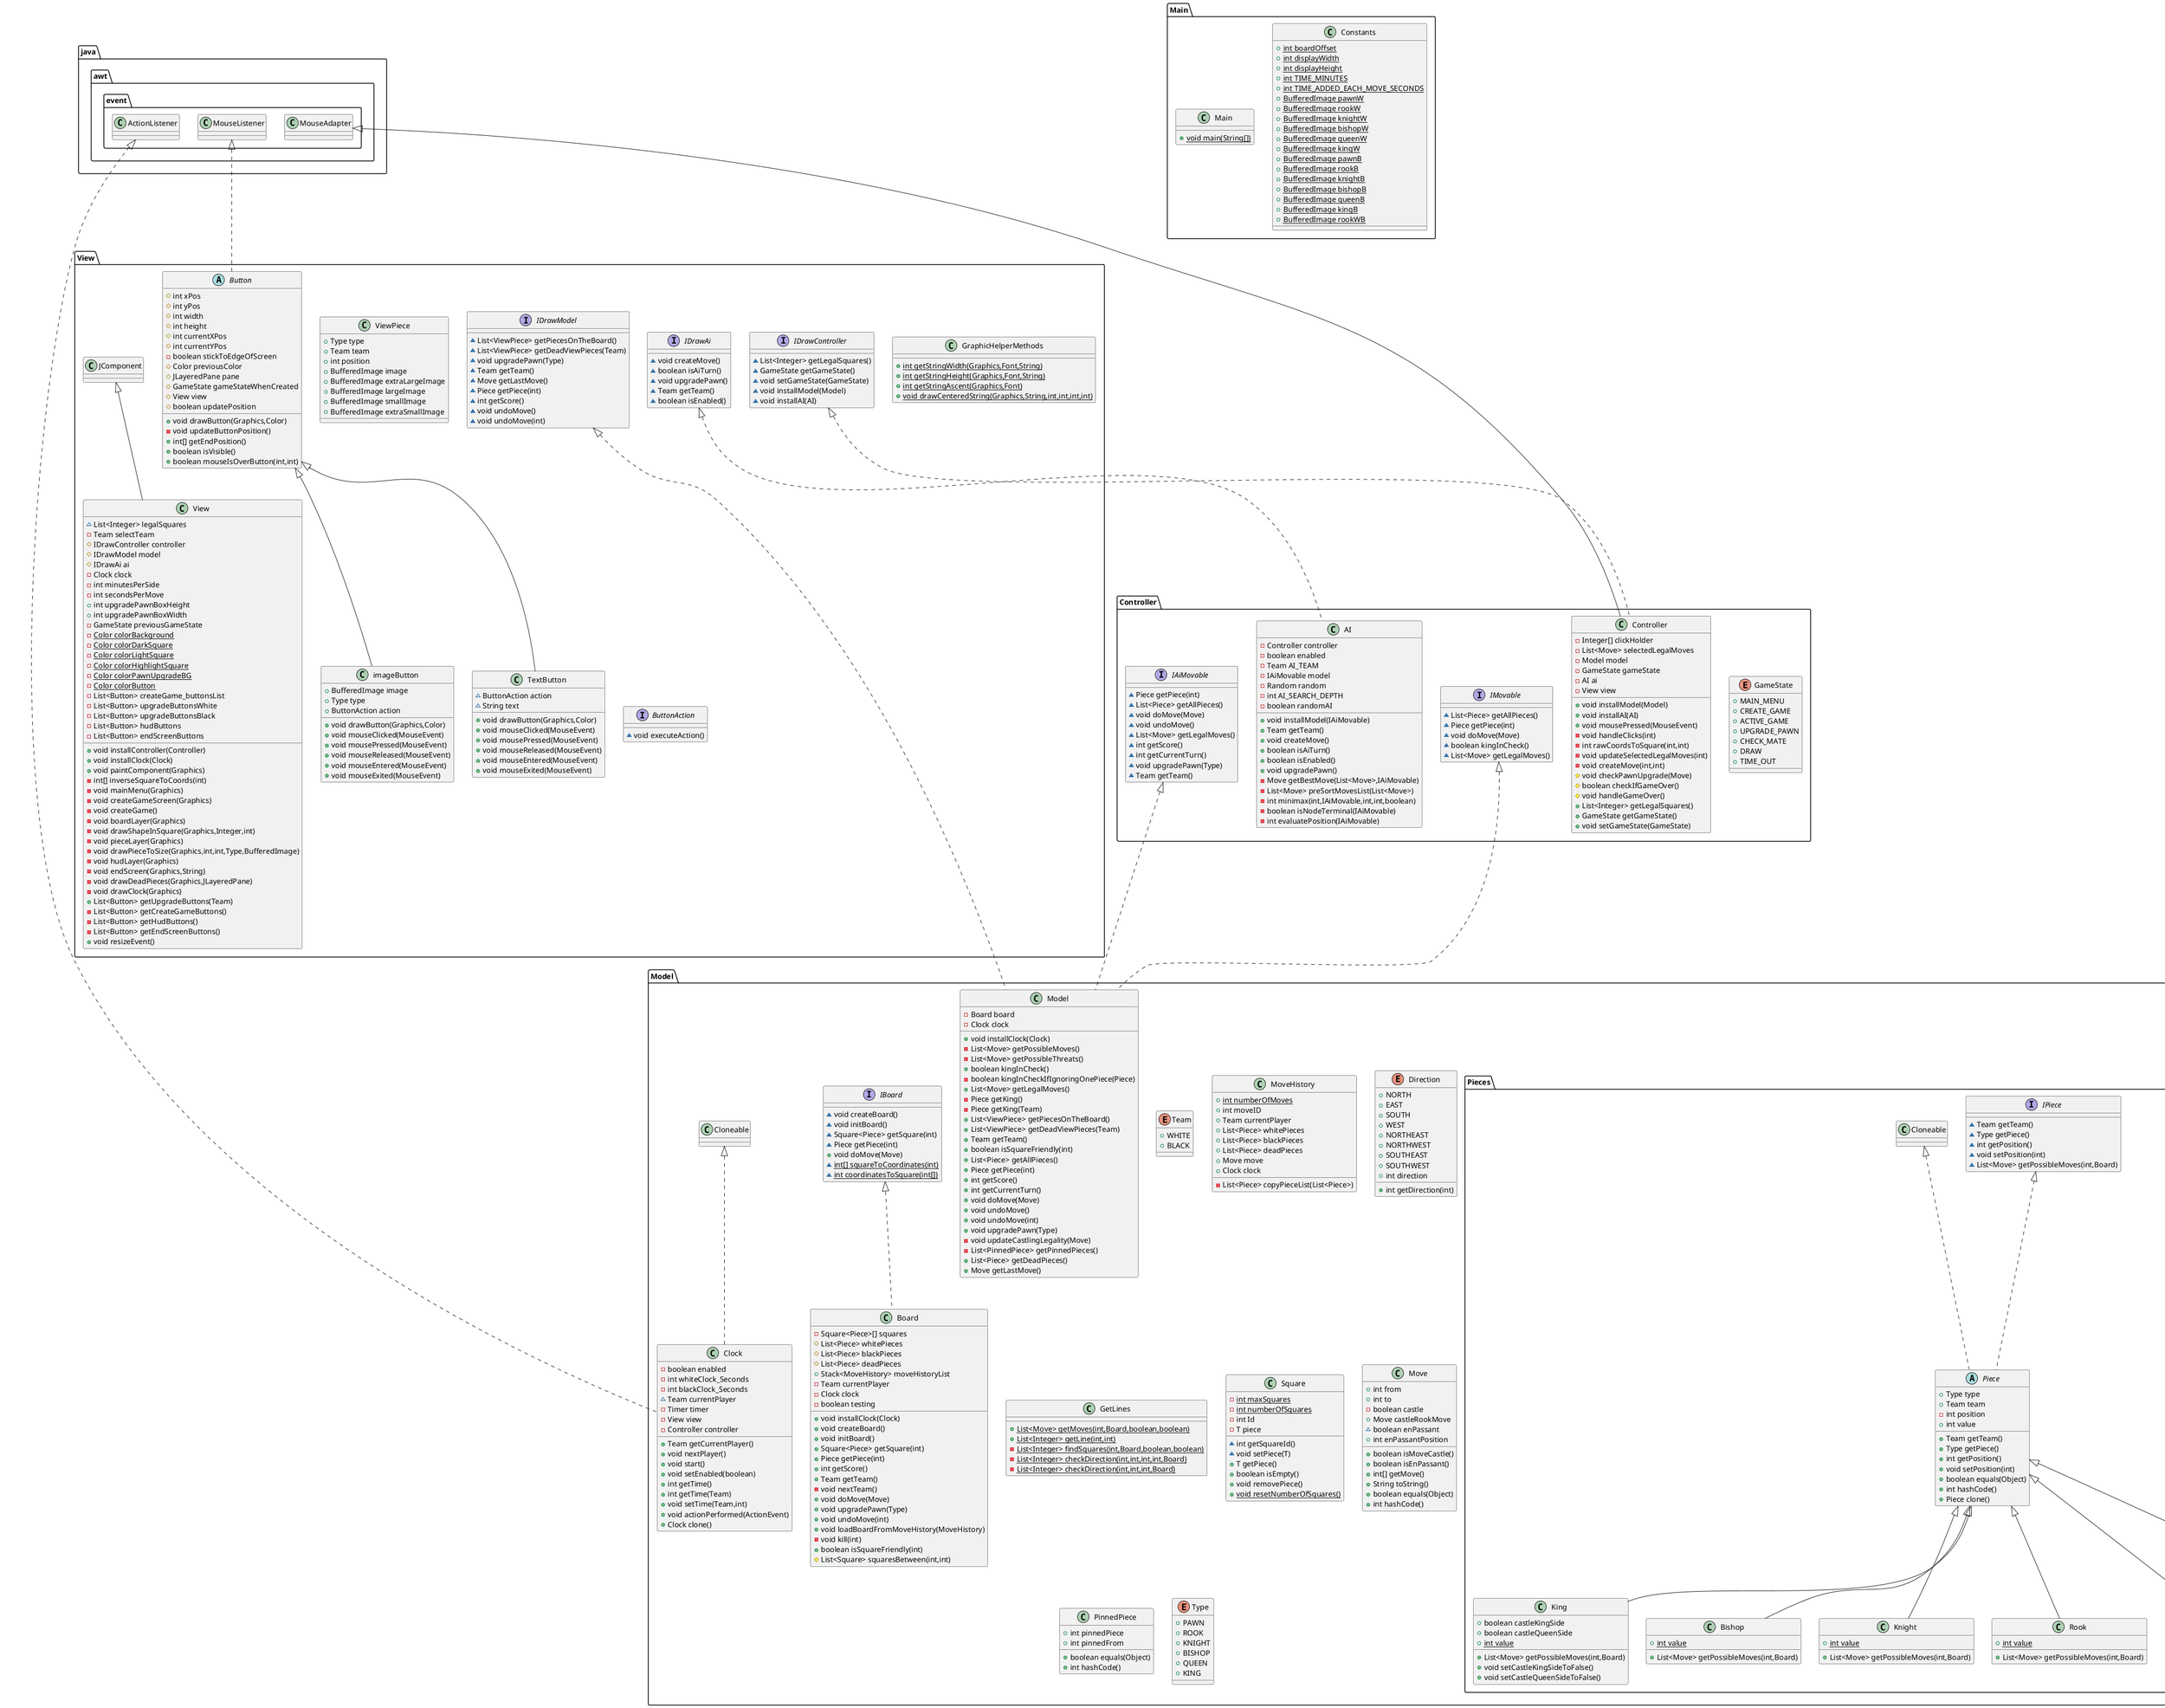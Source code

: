 @startuml
class View.ViewPiece {
+ Type type
+ Team team
+ int position
+ BufferedImage image
+ BufferedImage extraLargeImage
+ BufferedImage largeImage
+ BufferedImage smallImage
+ BufferedImage extraSmallImage
}
class Model.Pieces.Pawn {
+ {static} int value
+ List<Move> getPossibleMoves(int,Board)
+ List<Move> getPossibleThreats(int,Board)
}
class Model.Clock {
- boolean enabled
- int whiteClock_Seconds
- int blackClock_Seconds
~ Team currentPlayer
- Timer timer
- View view
- Controller controller
+ Team getCurrentPlayer()
+ void nextPlayer()
+ void start()
+ void setEnabled(boolean)
+ int getTime()
+ int getTime(Team)
+ void setTime(Team,int)
+ void actionPerformed(ActionEvent)
+ Clock clone()
}
enum Model.Team {
+  WHITE
+  BLACK
}
class Model.MoveHistory {
+ {static} int numberOfMoves
+ int moveID
+ Team currentPlayer
+ List<Piece> whitePieces
+ List<Piece> blackPieces
+ List<Piece> deadPieces
+ Move move
+ Clock clock
- List<Piece> copyPieceList(List<Piece>)
}
interface View.IDrawAi {
~ void createMove()
~ boolean isAiTurn()
~ void upgradePawn()
~ Team getTeam()
~ boolean isEnabled()
}
interface View.IDrawModel {
~ List<ViewPiece> getPiecesOnTheBoard()
~ List<ViewPiece> getDeadViewPieces(Team)
~ void upgradePawn(Type)
~ Team getTeam()
~ Move getLastMove()
~ Piece getPiece(int)
~ int getScore()
~ void undoMove()
~ void undoMove(int)
}
enum Model.Direction {
+  NORTH
+  EAST
+  SOUTH
+  WEST
+  NORTHEAST
+  NORTHWEST
+  SOUTHEAST
+  SOUTHWEST
+ int direction
+ int getDirection(int)
}
class Model.Model {
- Board board
- Clock clock
+ void installClock(Clock)
- List<Move> getPossibleMoves()
- List<Move> getPossibleThreats()
+ boolean kingInCheck()
- boolean kingInCheckIfIgnoringOnePiece(Piece)
+ List<Move> getLegalMoves()
- Piece getKing()
- Piece getKing(Team)
+ List<ViewPiece> getPiecesOnTheBoard()
+ List<ViewPiece> getDeadViewPieces(Team)
+ Team getTeam()
+ boolean isSquareFriendly(int)
+ List<Piece> getAllPieces()
+ Piece getPiece(int)
+ int getScore()
+ int getCurrentTurn()
+ void doMove(Move)
+ void undoMove()
+ void undoMove(int)
+ void upgradePawn(Type)
- void updateCastlingLegality(Move)
- List<PinnedPiece> getPinnedPieces()
+ List<Piece> getDeadPieces()
+ Move getLastMove()
}
enum Controller.GameState {
+  MAIN_MENU
+  CREATE_GAME
+  ACTIVE_GAME
+  UPGRADE_PAWN
+  CHECK_MATE
+  DRAW
+  TIME_OUT
}
class Controller.Controller {
- Integer[] clickHolder
- List<Move> selectedLegalMoves
- Model model
- GameState gameState
- AI ai
- View view
+ void installModel(Model)
+ void installAI(AI)
+ void mousePressed(MouseEvent)
- void handleClicks(int)
- int rawCoordsToSquare(int,int)
- void updateSelectedLegalMoves(int)
- void createMove(int,int)
# void checkPawnUpgrade(Move)
# boolean checkIfGameOver()
# void handleGameOver()
+ List<Integer> getLegalSquares()
+ GameState getGameState()
+ void setGameState(GameState)
}
class Model.GetLines {
+ {static} List<Move> getMoves(int,Board,boolean,boolean)
+ {static} List<Integer> getLine(int,int)
- {static} List<Integer> findSquares(int,Board,boolean,boolean)
- {static} List<Integer> checkDirection(int,int,int,int,Board)
- {static} List<Integer> checkDirection(int,int,int,Board)
}
class Model.Pieces.Queen {
+ {static} int value
+ List<Move> getPossibleMoves(int,Board)
}
interface Controller.IMovable {
~ List<Piece> getAllPieces()
~ Piece getPiece(int)
~ void doMove(Move)
~ boolean kingInCheck()
~ List<Move> getLegalMoves()
}
class View.TextButton {
~ ButtonAction action
~ String text
+ void drawButton(Graphics,Color)
+ void mouseClicked(MouseEvent)
+ void mousePressed(MouseEvent)
+ void mouseReleased(MouseEvent)
+ void mouseEntered(MouseEvent)
+ void mouseExited(MouseEvent)
}
class Model.Square {
- {static} int maxSquares
- {static} int numberOfSquares
- int Id
- T piece
~ int getSquareId()
~ void setPiece(T)
+ T getPiece()
+ boolean isEmpty()
+ void removePiece()
+ {static} void resetNumberOfSquares()
}
class Model.Pieces.King {
+ boolean castleKingSide
+ boolean castleQueenSide
+ {static} int value
+ List<Move> getPossibleMoves(int,Board)
+ void setCastleKingSideToFalse()
+ void setCastleQueenSideToFalse()
}
class Model.Pieces.Bishop {
+ {static} int value
+ List<Move> getPossibleMoves(int,Board)
}
class View.GraphicHelperMethods {
+ {static} int getStringWidth(Graphics,Font,String)
+ {static} int getStringHeight(Graphics,Font,String)
+ {static} int getStringAscent(Graphics,Font)
+ {static} void drawCenteredString(Graphics,String,int,int,int,int)
}
class Controller.AI {
- Controller controller
- boolean enabled
- Team AI_TEAM
- IAiMovable model
- Random random
- int AI_SEARCH_DEPTH
- boolean randomAI
+ void installModel(IAiMovable)
+ Team getTeam()
+ void createMove()
+ boolean isAiTurn()
+ boolean isEnabled()
+ void upgradePawn()
- Move getBestMove(List<Move>,IAiMovable)
- List<Move> preSortMovesList(List<Move>)
- int minimax(int,IAiMovable,int,int,boolean)
- boolean isNodeTerminal(IAiMovable)
- int evaluatePosition(IAiMovable)
}
class Model.Move {
+ int from
+ int to
- boolean castle
+ Move castleRookMove
~ boolean enPassant
+ int enPassantPosition
+ boolean isMoveCastle()
+ boolean isEnPassant()
+ int[] getMove()
+ String toString()
+ boolean equals(Object)
+ int hashCode()
}
class Main.Constants {
+ {static} int boardOffset
+ {static} int displayWidth
+ {static} int displayHeight
+ {static} int TIME_MINUTES
+ {static} int TIME_ADDED_EACH_MOVE_SECONDS
+ {static} BufferedImage pawnW
+ {static} BufferedImage rookW
+ {static} BufferedImage knightW
+ {static} BufferedImage bishopW
+ {static} BufferedImage queenW
+ {static} BufferedImage kingW
+ {static} BufferedImage pawnB
+ {static} BufferedImage rookB
+ {static} BufferedImage knightB
+ {static} BufferedImage bishopB
+ {static} BufferedImage queenB
+ {static} BufferedImage kingB
+ {static} BufferedImage rookWB
}
interface Model.Pieces.IPiece {
~ Team getTeam()
~ Type getPiece()
~ int getPosition()
~ void setPosition(int)
~ List<Move> getPossibleMoves(int,Board)
}
interface View.IDrawController {
~ List<Integer> getLegalSquares()
~ GameState getGameState()
~ void setGameState(GameState)
~ void installModel(Model)
~ void installAI(AI)
}
class Model.PinnedPiece {
+ int pinnedPiece
+ int pinnedFrom
+ boolean equals(Object)
+ int hashCode()
}
class Model.Board {
- Square<Piece>[] squares
# List<Piece> whitePieces
# List<Piece> blackPieces
# List<Piece> deadPieces
+ Stack<MoveHistory> moveHistoryList
- Team currentPlayer
- Clock clock
- boolean testing
+ void installClock(Clock)
+ void createBoard()
+ void initBoard()
+ Square<Piece> getSquare(int)
+ Piece getPiece(int)
+ int getScore()
+ Team getTeam()
- void nextTeam()
+ void doMove(Move)
+ void upgradePawn(Type)
+ void undoMove(int)
+ void loadBoardFromMoveHistory(MoveHistory)
- void kill(int)
+ boolean isSquareFriendly(int)
# List<Square> squaresBetween(int,int)
}
enum Model.Type {
+  PAWN
+  ROOK
+  KNIGHT
+  BISHOP
+  QUEEN
+  KING
}
class Main.Main {
+ {static} void main(String[])
}
interface View.ButtonAction {
~ void executeAction()
}
interface Controller.IAiMovable {
~ Piece getPiece(int)
~ List<Piece> getAllPieces()
~ void doMove(Move)
~ void undoMove()
~ List<Move> getLegalMoves()
~ int getScore()
~ int getCurrentTurn()
~ void upgradePawn(Type)
~ Team getTeam()
}
class View.View {
~ List<Integer> legalSquares
- Team selectTeam
# IDrawController controller
# IDrawModel model
# IDrawAi ai
- Clock clock
- int minutesPerSide
- int secondsPerMove
+ int upgradePawnBoxHeight
+ int upgradePawnBoxWidth
- GameState previousGameState
- {static} Color colorBackground
- {static} Color colorDarkSquare
- {static} Color colorLightSquare
- {static} Color colorHighlightSquare
- {static} Color colorPawnUpgradeBG
- {static} Color colorButton
- List<Button> createGame_buttonsList
- List<Button> upgradeButtonsWhite
- List<Button> upgradeButtonsBlack
- List<Button> hudButtons
- List<Button> endScreenButtons
+ void installController(Controller)
+ void installClock(Clock)
+ void paintComponent(Graphics)
- int[] inverseSquareToCoords(int)
- void mainMenu(Graphics)
- void createGameScreen(Graphics)
- void createGame()
- void boardLayer(Graphics)
- void drawShapeInSquare(Graphics,Integer,int)
- void pieceLayer(Graphics)
- void drawPieceToSize(Graphics,int,int,Type,BufferedImage)
- void hudLayer(Graphics)
- void endScreen(Graphics,String)
- void drawDeadPieces(Graphics,JLayeredPane)
- void drawClock(Graphics)
+ List<Button> getUpgradeButtons(Team)
- List<Button> getCreateGameButtons()
- List<Button> getHudButtons()
- List<Button> getEndScreenButtons()
+ void resizeEvent()
}
interface Model.IBoard {
~ void createBoard()
~ void initBoard()
~ Square<Piece> getSquare(int)
~ Piece getPiece(int)
+ void doMove(Move)
~ {static} int[] squareToCoordinates(int)
~ {static} int coordinatesToSquare(int[])
}
abstract class View.Button {
# int xPos
# int yPos
# int width
# int height
# int currentXPos
# int currentYPos
- boolean stickToEdgeOfScreen
# Color previousColor
# JLayeredPane pane
# GameState gameStateWhenCreated
# View view
# boolean updatePosition
+ void drawButton(Graphics,Color)
- void updateButtonPosition()
+ int[] getEndPosition()
+ boolean isVisible()
+ boolean mouseIsOverButton(int,int)
}
class Model.Pieces.Knight {
+ {static} int value
+ List<Move> getPossibleMoves(int,Board)
}
class Model.Pieces.Rook {
+ {static} int value
+ List<Move> getPossibleMoves(int,Board)
}
class View.imageButton {
+ BufferedImage image
+ Type type
+ ButtonAction action
+ void drawButton(Graphics,Color)
+ void mouseClicked(MouseEvent)
+ void mousePressed(MouseEvent)
+ void mouseReleased(MouseEvent)
+ void mouseEntered(MouseEvent)
+ void mouseExited(MouseEvent)
}
abstract class Model.Pieces.Piece {
+ Type type
+ Team team
- int position
+ int value
+ Team getTeam()
+ Type getPiece()
+ int getPosition()
+ void setPosition(int)
+ boolean equals(Object)
+ int hashCode()
+ Piece clone()
}


Model.Pieces.Piece <|-- Model.Pieces.Pawn
java.awt.event.ActionListener <|.. Model.Clock
Model.Cloneable <|.. Model.Clock
Controller.IMovable <|.. Model.Model
Controller.IAiMovable <|.. Model.Model
View.IDrawModel <|.. Model.Model
View.IDrawController <|.. Controller.Controller
java.awt.event.MouseAdapter <|-- Controller.Controller
Model.Pieces.Piece <|-- Model.Pieces.Queen
View.Button <|-- View.TextButton
Model.Pieces.Piece <|-- Model.Pieces.King
Model.Pieces.Piece <|-- Model.Pieces.Bishop
View.IDrawAi <|.. Controller.AI
Model.IBoard <|.. Model.Board
View.JComponent <|-- View.View
java.awt.event.MouseListener <|.. View.Button
Model.Pieces.Piece <|-- Model.Pieces.Knight
Model.Pieces.Piece <|-- Model.Pieces.Rook
View.Button <|-- View.imageButton
Model.Pieces.IPiece <|.. Model.Pieces.Piece
Model.Pieces.Cloneable <|.. Model.Pieces.Piece
@enduml